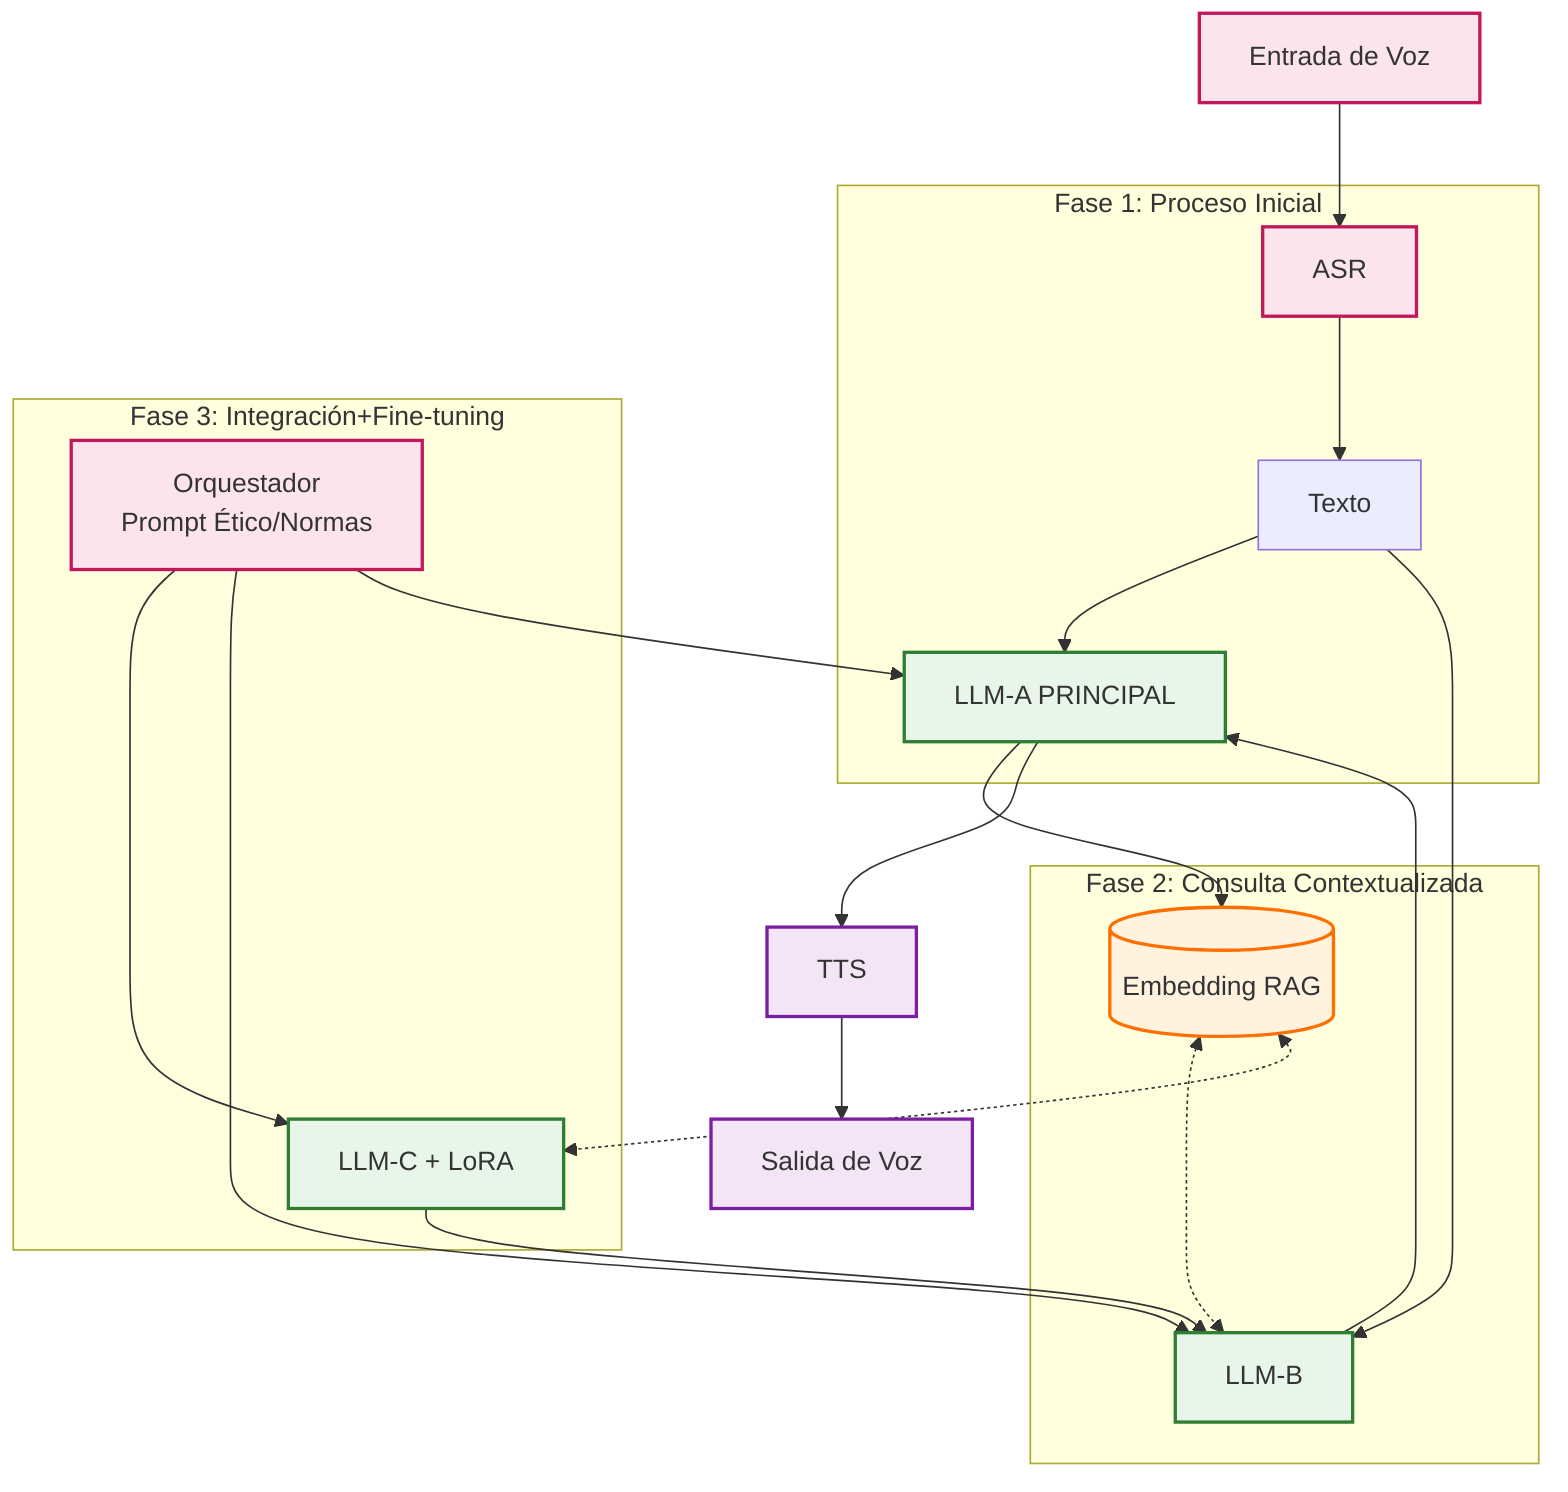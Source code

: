 ---
config:
  layout: fixed
---
flowchart TD
 subgraph Fase1["Fase 1: Proceso Inicial"]
        T["Texto"]
        ASR["ASR"]
        LLMA["LLM-A PRINCIPAL"]
  end
 subgraph Fase2["Fase 2: Consulta Contextualizada"]
        LLMB["LLM-B"]
        RAG[("Embedding RAG")]
  end
 subgraph Fase3["Fase 3: Integración+Fine-tuning"]
        LLMC["LLM-C + LoRA"]
        O["Orquestador<br>Prompt Ético/Normas"]
  end
    V["Entrada de Voz"] --> ASR
    ASR --> T
    T --> LLMA & LLMB
    RAG <-.-> LLMB & LLMC
    LLMB --> LLMA
    O --> LLMC & LLMB & LLMA
    LLMC --> LLMB
    LLMA --> RAG & TTS["TTS<br>"]
    TTS --> n1["Salida de Voz"]
    n1@{ shape: rect}
     ASR:::input
     LLMA:::llm
     LLMB:::llm
     RAG:::rag
     LLMC:::llm
     O:::input
     V:::input
     TTS:::output
     n1:::output
    classDef phase fill:#e1f5fe,stroke:#01579b,stroke-width:2px
    classDef rag fill:#fff3e0,stroke:#ff6f00,stroke-width:2px
    classDef llm fill:#e8f5e9,stroke:#2e7d32,stroke-width:2px
    classDef input fill:#fce4ec,stroke:#c2185b,stroke-width:2px
    classDef output fill:#f3e5f5,stroke:#7b1fa2,stroke-width:2px